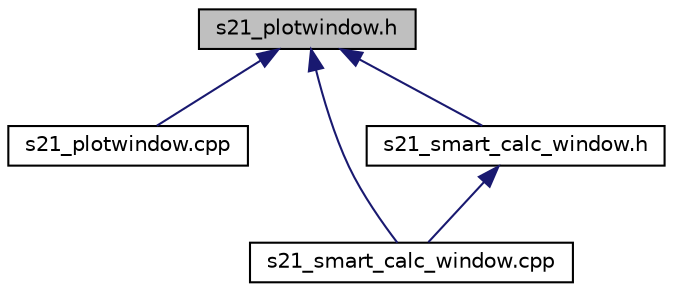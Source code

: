 digraph "s21_plotwindow.h"
{
 // LATEX_PDF_SIZE
  edge [fontname="Helvetica",fontsize="10",labelfontname="Helvetica",labelfontsize="10"];
  node [fontname="Helvetica",fontsize="10",shape=record];
  Node1 [label="s21_plotwindow.h",height=0.2,width=0.4,color="black", fillcolor="grey75", style="filled", fontcolor="black",tooltip=" "];
  Node1 -> Node2 [dir="back",color="midnightblue",fontsize="10",style="solid",fontname="Helvetica"];
  Node2 [label="s21_plotwindow.cpp",height=0.2,width=0.4,color="black", fillcolor="white", style="filled",URL="$s21__plotwindow_8cpp.html",tooltip=" "];
  Node1 -> Node3 [dir="back",color="midnightblue",fontsize="10",style="solid",fontname="Helvetica"];
  Node3 [label="s21_smart_calc_window.cpp",height=0.2,width=0.4,color="black", fillcolor="white", style="filled",URL="$s21__smart__calc__window_8cpp.html",tooltip=" "];
  Node1 -> Node4 [dir="back",color="midnightblue",fontsize="10",style="solid",fontname="Helvetica"];
  Node4 [label="s21_smart_calc_window.h",height=0.2,width=0.4,color="black", fillcolor="white", style="filled",URL="$s21__smart__calc__window_8h.html",tooltip=" "];
  Node4 -> Node3 [dir="back",color="midnightblue",fontsize="10",style="solid",fontname="Helvetica"];
}
